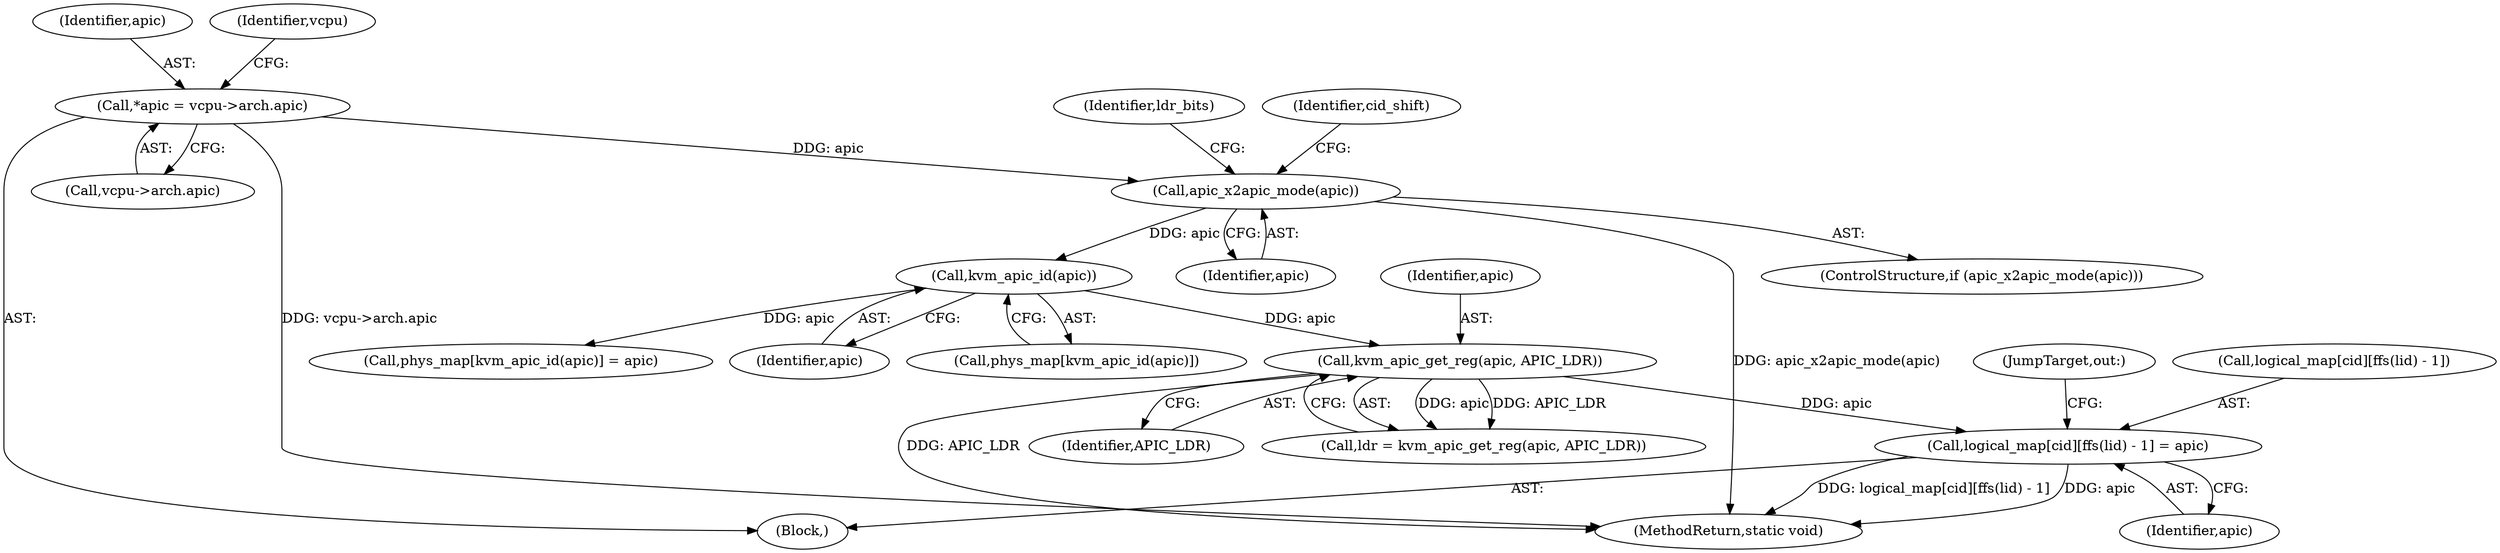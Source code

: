 digraph "0_linux_17d68b763f09a9ce824ae23eb62c9efc57b69271@array" {
"1000197" [label="(Call,logical_map[cid][ffs(lid) - 1] = apic)"];
"1000192" [label="(Call,kvm_apic_get_reg(apic, APIC_LDR))"];
"1000187" [label="(Call,kvm_apic_id(apic))"];
"1000154" [label="(Call,apic_x2apic_mode(apic))"];
"1000138" [label="(Call,*apic = vcpu->arch.apic)"];
"1000193" [label="(Identifier,apic)"];
"1000139" [label="(Identifier,apic)"];
"1000158" [label="(Identifier,ldr_bits)"];
"1000207" [label="(JumpTarget,out:)"];
"1000155" [label="(Identifier,apic)"];
"1000206" [label="(Identifier,apic)"];
"1000237" [label="(MethodReturn,static void)"];
"1000185" [label="(Call,phys_map[kvm_apic_id(apic)])"];
"1000176" [label="(Identifier,cid_shift)"];
"1000198" [label="(Call,logical_map[cid][ffs(lid) - 1])"];
"1000136" [label="(Block,)"];
"1000187" [label="(Call,kvm_apic_id(apic))"];
"1000184" [label="(Call,phys_map[kvm_apic_id(apic)] = apic)"];
"1000188" [label="(Identifier,apic)"];
"1000192" [label="(Call,kvm_apic_get_reg(apic, APIC_LDR))"];
"1000190" [label="(Call,ldr = kvm_apic_get_reg(apic, APIC_LDR))"];
"1000138" [label="(Call,*apic = vcpu->arch.apic)"];
"1000154" [label="(Call,apic_x2apic_mode(apic))"];
"1000197" [label="(Call,logical_map[cid][ffs(lid) - 1] = apic)"];
"1000140" [label="(Call,vcpu->arch.apic)"];
"1000153" [label="(ControlStructure,if (apic_x2apic_mode(apic)))"];
"1000194" [label="(Identifier,APIC_LDR)"];
"1000151" [label="(Identifier,vcpu)"];
"1000197" -> "1000136"  [label="AST: "];
"1000197" -> "1000206"  [label="CFG: "];
"1000198" -> "1000197"  [label="AST: "];
"1000206" -> "1000197"  [label="AST: "];
"1000207" -> "1000197"  [label="CFG: "];
"1000197" -> "1000237"  [label="DDG: apic"];
"1000197" -> "1000237"  [label="DDG: logical_map[cid][ffs(lid) - 1]"];
"1000192" -> "1000197"  [label="DDG: apic"];
"1000192" -> "1000190"  [label="AST: "];
"1000192" -> "1000194"  [label="CFG: "];
"1000193" -> "1000192"  [label="AST: "];
"1000194" -> "1000192"  [label="AST: "];
"1000190" -> "1000192"  [label="CFG: "];
"1000192" -> "1000237"  [label="DDG: APIC_LDR"];
"1000192" -> "1000190"  [label="DDG: apic"];
"1000192" -> "1000190"  [label="DDG: APIC_LDR"];
"1000187" -> "1000192"  [label="DDG: apic"];
"1000187" -> "1000185"  [label="AST: "];
"1000187" -> "1000188"  [label="CFG: "];
"1000188" -> "1000187"  [label="AST: "];
"1000185" -> "1000187"  [label="CFG: "];
"1000187" -> "1000184"  [label="DDG: apic"];
"1000154" -> "1000187"  [label="DDG: apic"];
"1000154" -> "1000153"  [label="AST: "];
"1000154" -> "1000155"  [label="CFG: "];
"1000155" -> "1000154"  [label="AST: "];
"1000158" -> "1000154"  [label="CFG: "];
"1000176" -> "1000154"  [label="CFG: "];
"1000154" -> "1000237"  [label="DDG: apic_x2apic_mode(apic)"];
"1000138" -> "1000154"  [label="DDG: apic"];
"1000138" -> "1000136"  [label="AST: "];
"1000138" -> "1000140"  [label="CFG: "];
"1000139" -> "1000138"  [label="AST: "];
"1000140" -> "1000138"  [label="AST: "];
"1000151" -> "1000138"  [label="CFG: "];
"1000138" -> "1000237"  [label="DDG: vcpu->arch.apic"];
}
